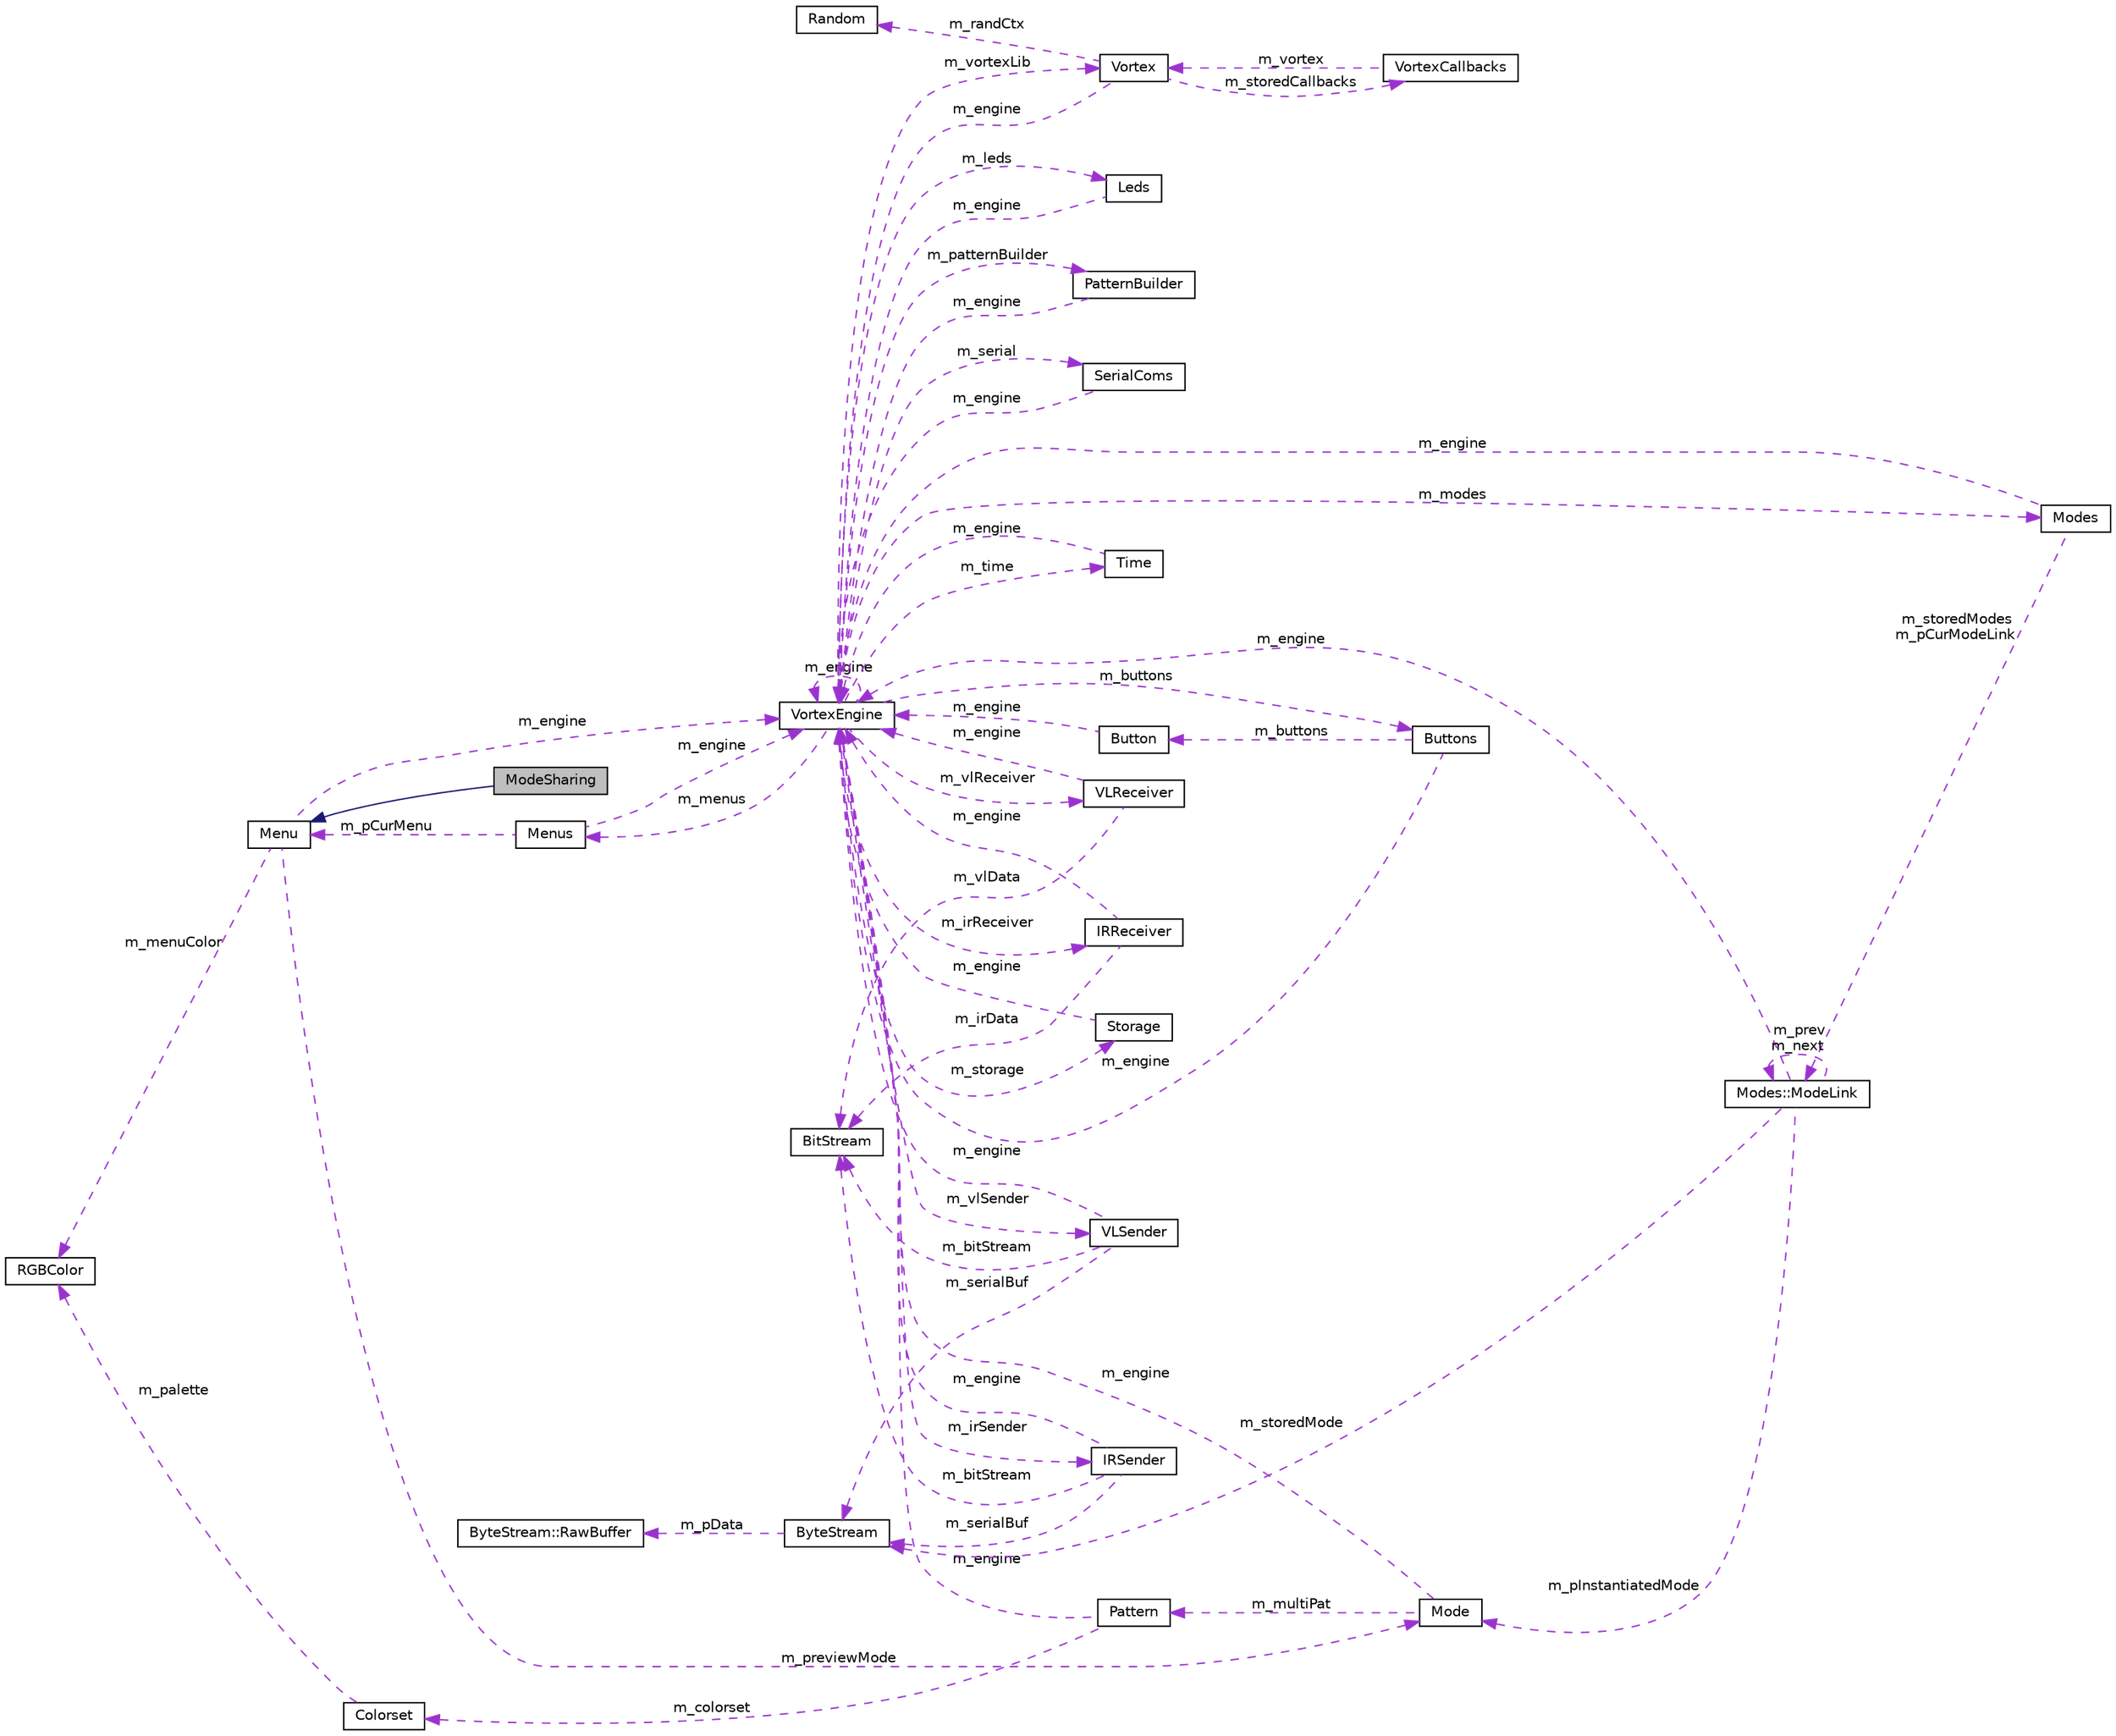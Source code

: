 digraph "ModeSharing"
{
 // INTERACTIVE_SVG=YES
 // LATEX_PDF_SIZE
  bgcolor="transparent";
  edge [fontname="Helvetica",fontsize="10",labelfontname="Helvetica",labelfontsize="10"];
  node [fontname="Helvetica",fontsize="10",shape=record];
  rankdir="LR";
  Node1 [label="ModeSharing",height=0.2,width=0.4,color="black", fillcolor="grey75", style="filled", fontcolor="black",tooltip=" "];
  Node2 -> Node1 [dir="back",color="midnightblue",fontsize="10",style="solid"];
  Node2 [label="Menu",height=0.2,width=0.4,color="black",URL="$classMenu.html",tooltip=" "];
  Node3 -> Node2 [dir="back",color="darkorchid3",fontsize="10",style="dashed",label=" m_previewMode" ];
  Node3 [label="Mode",height=0.2,width=0.4,color="black",URL="$classMode.html",tooltip=" "];
  Node4 -> Node3 [dir="back",color="darkorchid3",fontsize="10",style="dashed",label=" m_engine" ];
  Node4 [label="VortexEngine",height=0.2,width=0.4,color="black",URL="$classVortexEngine.html",tooltip=" "];
  Node5 -> Node4 [dir="back",color="darkorchid3",fontsize="10",style="dashed",label=" m_vlReceiver" ];
  Node5 [label="VLReceiver",height=0.2,width=0.4,color="black",URL="$classVLReceiver.html",tooltip=" "];
  Node4 -> Node5 [dir="back",color="darkorchid3",fontsize="10",style="dashed",label=" m_engine" ];
  Node6 -> Node5 [dir="back",color="darkorchid3",fontsize="10",style="dashed",label=" m_vlData" ];
  Node6 [label="BitStream",height=0.2,width=0.4,color="black",URL="$classBitStream.html",tooltip=" "];
  Node7 -> Node4 [dir="back",color="darkorchid3",fontsize="10",style="dashed",label=" m_storage" ];
  Node7 [label="Storage",height=0.2,width=0.4,color="black",URL="$classStorage.html",tooltip=" "];
  Node4 -> Node7 [dir="back",color="darkorchid3",fontsize="10",style="dashed",label=" m_engine" ];
  Node8 -> Node4 [dir="back",color="darkorchid3",fontsize="10",style="dashed",label=" m_irSender" ];
  Node8 [label="IRSender",height=0.2,width=0.4,color="black",URL="$classIRSender.html",tooltip=" "];
  Node4 -> Node8 [dir="back",color="darkorchid3",fontsize="10",style="dashed",label=" m_engine" ];
  Node6 -> Node8 [dir="back",color="darkorchid3",fontsize="10",style="dashed",label=" m_bitStream" ];
  Node9 -> Node8 [dir="back",color="darkorchid3",fontsize="10",style="dashed",label=" m_serialBuf" ];
  Node9 [label="ByteStream",height=0.2,width=0.4,color="black",URL="$classByteStream.html",tooltip=" "];
  Node10 -> Node9 [dir="back",color="darkorchid3",fontsize="10",style="dashed",label=" m_pData" ];
  Node10 [label="ByteStream::RawBuffer",height=0.2,width=0.4,color="black",URL="$structByteStream_1_1RawBuffer.html",tooltip=" "];
  Node4 -> Node4 [dir="back",color="darkorchid3",fontsize="10",style="dashed",label=" m_engine" ];
  Node11 -> Node4 [dir="back",color="darkorchid3",fontsize="10",style="dashed",label=" m_buttons" ];
  Node11 [label="Buttons",height=0.2,width=0.4,color="black",URL="$classButtons.html",tooltip=" "];
  Node4 -> Node11 [dir="back",color="darkorchid3",fontsize="10",style="dashed",label=" m_engine" ];
  Node12 -> Node11 [dir="back",color="darkorchid3",fontsize="10",style="dashed",label=" m_buttons" ];
  Node12 [label="Button",height=0.2,width=0.4,color="black",URL="$classButton.html",tooltip=" "];
  Node4 -> Node12 [dir="back",color="darkorchid3",fontsize="10",style="dashed",label=" m_engine" ];
  Node13 -> Node4 [dir="back",color="darkorchid3",fontsize="10",style="dashed",label=" m_leds" ];
  Node13 [label="Leds",height=0.2,width=0.4,color="black",URL="$classLeds.html",tooltip=" "];
  Node4 -> Node13 [dir="back",color="darkorchid3",fontsize="10",style="dashed",label=" m_engine" ];
  Node14 -> Node4 [dir="back",color="darkorchid3",fontsize="10",style="dashed",label=" m_patternBuilder" ];
  Node14 [label="PatternBuilder",height=0.2,width=0.4,color="black",URL="$classPatternBuilder.html",tooltip=" "];
  Node4 -> Node14 [dir="back",color="darkorchid3",fontsize="10",style="dashed",label=" m_engine" ];
  Node15 -> Node4 [dir="back",color="darkorchid3",fontsize="10",style="dashed",label=" m_vlSender" ];
  Node15 [label="VLSender",height=0.2,width=0.4,color="black",URL="$classVLSender.html",tooltip=" "];
  Node4 -> Node15 [dir="back",color="darkorchid3",fontsize="10",style="dashed",label=" m_engine" ];
  Node6 -> Node15 [dir="back",color="darkorchid3",fontsize="10",style="dashed",label=" m_bitStream" ];
  Node9 -> Node15 [dir="back",color="darkorchid3",fontsize="10",style="dashed",label=" m_serialBuf" ];
  Node16 -> Node4 [dir="back",color="darkorchid3",fontsize="10",style="dashed",label=" m_modes" ];
  Node16 [label="Modes",height=0.2,width=0.4,color="black",URL="$classModes.html",tooltip=" "];
  Node4 -> Node16 [dir="back",color="darkorchid3",fontsize="10",style="dashed",label=" m_engine" ];
  Node17 -> Node16 [dir="back",color="darkorchid3",fontsize="10",style="dashed",label=" m_storedModes\nm_pCurModeLink" ];
  Node17 [label="Modes::ModeLink",height=0.2,width=0.4,color="black",URL="$classModes_1_1ModeLink.html",tooltip=" "];
  Node3 -> Node17 [dir="back",color="darkorchid3",fontsize="10",style="dashed",label=" m_pInstantiatedMode" ];
  Node4 -> Node17 [dir="back",color="darkorchid3",fontsize="10",style="dashed",label=" m_engine" ];
  Node9 -> Node17 [dir="back",color="darkorchid3",fontsize="10",style="dashed",label=" m_storedMode" ];
  Node17 -> Node17 [dir="back",color="darkorchid3",fontsize="10",style="dashed",label=" m_prev\nm_next" ];
  Node18 -> Node4 [dir="back",color="darkorchid3",fontsize="10",style="dashed",label=" m_serial" ];
  Node18 [label="SerialComs",height=0.2,width=0.4,color="black",URL="$classSerialComs.html",tooltip=" "];
  Node4 -> Node18 [dir="back",color="darkorchid3",fontsize="10",style="dashed",label=" m_engine" ];
  Node19 -> Node4 [dir="back",color="darkorchid3",fontsize="10",style="dashed",label=" m_vortexLib" ];
  Node19 [label="Vortex",height=0.2,width=0.4,color="black",URL="$classVortex.html",tooltip=" "];
  Node20 -> Node19 [dir="back",color="darkorchid3",fontsize="10",style="dashed",label=" m_randCtx" ];
  Node20 [label="Random",height=0.2,width=0.4,color="black",URL="$classRandom.html",tooltip=" "];
  Node4 -> Node19 [dir="back",color="darkorchid3",fontsize="10",style="dashed",label=" m_engine" ];
  Node21 -> Node19 [dir="back",color="darkorchid3",fontsize="10",style="dashed",label=" m_storedCallbacks" ];
  Node21 [label="VortexCallbacks",height=0.2,width=0.4,color="black",URL="$classVortexCallbacks.html",tooltip=" "];
  Node19 -> Node21 [dir="back",color="darkorchid3",fontsize="10",style="dashed",label=" m_vortex" ];
  Node22 -> Node4 [dir="back",color="darkorchid3",fontsize="10",style="dashed",label=" m_irReceiver" ];
  Node22 [label="IRReceiver",height=0.2,width=0.4,color="black",URL="$classIRReceiver.html",tooltip=" "];
  Node4 -> Node22 [dir="back",color="darkorchid3",fontsize="10",style="dashed",label=" m_engine" ];
  Node6 -> Node22 [dir="back",color="darkorchid3",fontsize="10",style="dashed",label=" m_irData" ];
  Node23 -> Node4 [dir="back",color="darkorchid3",fontsize="10",style="dashed",label=" m_time" ];
  Node23 [label="Time",height=0.2,width=0.4,color="black",URL="$classTime.html",tooltip=" "];
  Node4 -> Node23 [dir="back",color="darkorchid3",fontsize="10",style="dashed",label=" m_engine" ];
  Node24 -> Node4 [dir="back",color="darkorchid3",fontsize="10",style="dashed",label=" m_menus" ];
  Node24 [label="Menus",height=0.2,width=0.4,color="black",URL="$classMenus.html",tooltip=" "];
  Node4 -> Node24 [dir="back",color="darkorchid3",fontsize="10",style="dashed",label=" m_engine" ];
  Node2 -> Node24 [dir="back",color="darkorchid3",fontsize="10",style="dashed",label=" m_pCurMenu" ];
  Node25 -> Node3 [dir="back",color="darkorchid3",fontsize="10",style="dashed",label=" m_multiPat" ];
  Node25 [label="Pattern",height=0.2,width=0.4,color="black",URL="$classPattern.html",tooltip=" "];
  Node4 -> Node25 [dir="back",color="darkorchid3",fontsize="10",style="dashed",label=" m_engine" ];
  Node26 -> Node25 [dir="back",color="darkorchid3",fontsize="10",style="dashed",label=" m_colorset" ];
  Node26 [label="Colorset",height=0.2,width=0.4,color="black",URL="$classColorset.html",tooltip=" "];
  Node27 -> Node26 [dir="back",color="darkorchid3",fontsize="10",style="dashed",label=" m_palette" ];
  Node27 [label="RGBColor",height=0.2,width=0.4,color="black",URL="$classRGBColor.html",tooltip=" "];
  Node27 -> Node2 [dir="back",color="darkorchid3",fontsize="10",style="dashed",label=" m_menuColor" ];
  Node4 -> Node2 [dir="back",color="darkorchid3",fontsize="10",style="dashed",label=" m_engine" ];
}
